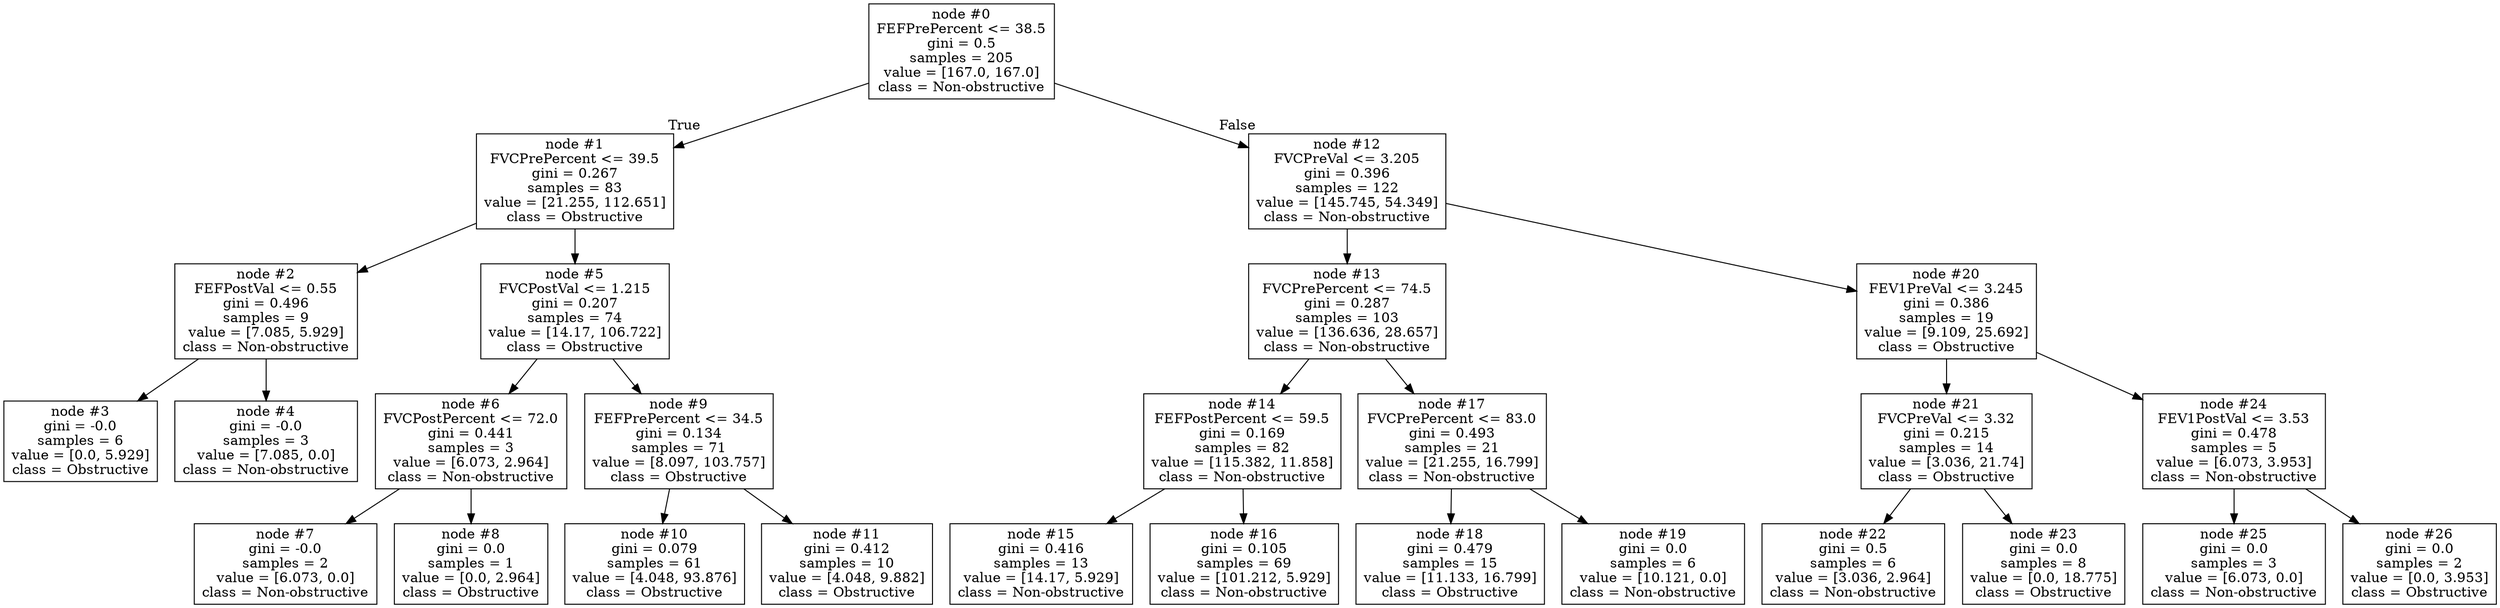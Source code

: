 digraph Tree {
node [shape=box] ;
0 [label="node #0\nFEFPrePercent <= 38.5\ngini = 0.5\nsamples = 205\nvalue = [167.0, 167.0]\nclass = Non-obstructive"] ;
1 [label="node #1\nFVCPrePercent <= 39.5\ngini = 0.267\nsamples = 83\nvalue = [21.255, 112.651]\nclass = Obstructive"] ;
0 -> 1 [labeldistance=2.5, labelangle=45, headlabel="True"] ;
2 [label="node #2\nFEFPostVal <= 0.55\ngini = 0.496\nsamples = 9\nvalue = [7.085, 5.929]\nclass = Non-obstructive"] ;
1 -> 2 ;
3 [label="node #3\ngini = -0.0\nsamples = 6\nvalue = [0.0, 5.929]\nclass = Obstructive"] ;
2 -> 3 ;
4 [label="node #4\ngini = -0.0\nsamples = 3\nvalue = [7.085, 0.0]\nclass = Non-obstructive"] ;
2 -> 4 ;
5 [label="node #5\nFVCPostVal <= 1.215\ngini = 0.207\nsamples = 74\nvalue = [14.17, 106.722]\nclass = Obstructive"] ;
1 -> 5 ;
6 [label="node #6\nFVCPostPercent <= 72.0\ngini = 0.441\nsamples = 3\nvalue = [6.073, 2.964]\nclass = Non-obstructive"] ;
5 -> 6 ;
7 [label="node #7\ngini = -0.0\nsamples = 2\nvalue = [6.073, 0.0]\nclass = Non-obstructive"] ;
6 -> 7 ;
8 [label="node #8\ngini = 0.0\nsamples = 1\nvalue = [0.0, 2.964]\nclass = Obstructive"] ;
6 -> 8 ;
9 [label="node #9\nFEFPrePercent <= 34.5\ngini = 0.134\nsamples = 71\nvalue = [8.097, 103.757]\nclass = Obstructive"] ;
5 -> 9 ;
10 [label="node #10\ngini = 0.079\nsamples = 61\nvalue = [4.048, 93.876]\nclass = Obstructive"] ;
9 -> 10 ;
11 [label="node #11\ngini = 0.412\nsamples = 10\nvalue = [4.048, 9.882]\nclass = Obstructive"] ;
9 -> 11 ;
12 [label="node #12\nFVCPreVal <= 3.205\ngini = 0.396\nsamples = 122\nvalue = [145.745, 54.349]\nclass = Non-obstructive"] ;
0 -> 12 [labeldistance=2.5, labelangle=-45, headlabel="False"] ;
13 [label="node #13\nFVCPrePercent <= 74.5\ngini = 0.287\nsamples = 103\nvalue = [136.636, 28.657]\nclass = Non-obstructive"] ;
12 -> 13 ;
14 [label="node #14\nFEFPostPercent <= 59.5\ngini = 0.169\nsamples = 82\nvalue = [115.382, 11.858]\nclass = Non-obstructive"] ;
13 -> 14 ;
15 [label="node #15\ngini = 0.416\nsamples = 13\nvalue = [14.17, 5.929]\nclass = Non-obstructive"] ;
14 -> 15 ;
16 [label="node #16\ngini = 0.105\nsamples = 69\nvalue = [101.212, 5.929]\nclass = Non-obstructive"] ;
14 -> 16 ;
17 [label="node #17\nFVCPrePercent <= 83.0\ngini = 0.493\nsamples = 21\nvalue = [21.255, 16.799]\nclass = Non-obstructive"] ;
13 -> 17 ;
18 [label="node #18\ngini = 0.479\nsamples = 15\nvalue = [11.133, 16.799]\nclass = Obstructive"] ;
17 -> 18 ;
19 [label="node #19\ngini = 0.0\nsamples = 6\nvalue = [10.121, 0.0]\nclass = Non-obstructive"] ;
17 -> 19 ;
20 [label="node #20\nFEV1PreVal <= 3.245\ngini = 0.386\nsamples = 19\nvalue = [9.109, 25.692]\nclass = Obstructive"] ;
12 -> 20 ;
21 [label="node #21\nFVCPreVal <= 3.32\ngini = 0.215\nsamples = 14\nvalue = [3.036, 21.74]\nclass = Obstructive"] ;
20 -> 21 ;
22 [label="node #22\ngini = 0.5\nsamples = 6\nvalue = [3.036, 2.964]\nclass = Non-obstructive"] ;
21 -> 22 ;
23 [label="node #23\ngini = 0.0\nsamples = 8\nvalue = [0.0, 18.775]\nclass = Obstructive"] ;
21 -> 23 ;
24 [label="node #24\nFEV1PostVal <= 3.53\ngini = 0.478\nsamples = 5\nvalue = [6.073, 3.953]\nclass = Non-obstructive"] ;
20 -> 24 ;
25 [label="node #25\ngini = 0.0\nsamples = 3\nvalue = [6.073, 0.0]\nclass = Non-obstructive"] ;
24 -> 25 ;
26 [label="node #26\ngini = 0.0\nsamples = 2\nvalue = [0.0, 3.953]\nclass = Obstructive"] ;
24 -> 26 ;
}